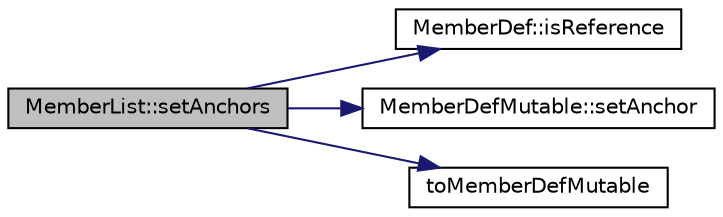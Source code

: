 digraph "MemberList::setAnchors"
{
 // LATEX_PDF_SIZE
  edge [fontname="Helvetica",fontsize="10",labelfontname="Helvetica",labelfontsize="10"];
  node [fontname="Helvetica",fontsize="10",shape=record];
  rankdir="LR";
  Node1 [label="MemberList::setAnchors",height=0.2,width=0.4,color="black", fillcolor="grey75", style="filled", fontcolor="black",tooltip=" "];
  Node1 -> Node2 [color="midnightblue",fontsize="10",style="solid"];
  Node2 [label="MemberDef::isReference",height=0.2,width=0.4,color="black", fillcolor="white", style="filled",URL="$classMemberDef.html#ade4d014822cd90624bc0ab3651ef456a",tooltip=" "];
  Node1 -> Node3 [color="midnightblue",fontsize="10",style="solid"];
  Node3 [label="MemberDefMutable::setAnchor",height=0.2,width=0.4,color="black", fillcolor="white", style="filled",URL="$classMemberDefMutable.html#af48fd6067d41423e4df51dedaf76cd3c",tooltip=" "];
  Node1 -> Node4 [color="midnightblue",fontsize="10",style="solid"];
  Node4 [label="toMemberDefMutable",height=0.2,width=0.4,color="black", fillcolor="white", style="filled",URL="$memberdef_8cpp.html#a9ea80ba313803ae565f05ce1c8eb6bb5",tooltip=" "];
}
